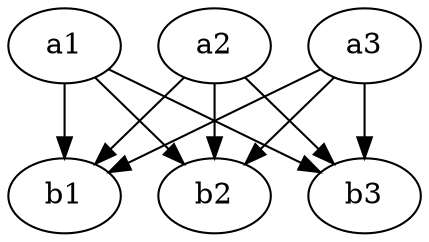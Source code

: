         digraph G {
          d2tdocpreamble = "\usetikzlibrary{automata}";
          d2tfigpreamble = "\tikzstyle{every state}= [draw=black!120,very thick,fill=blue!20]";
          node[style= "state"];
          a1->b1; a1->b2; a1->b3;
          a2->b1; a2->b2; a2->b3;
          a3->b1; a3->b2; a3->b3;
        }
      
